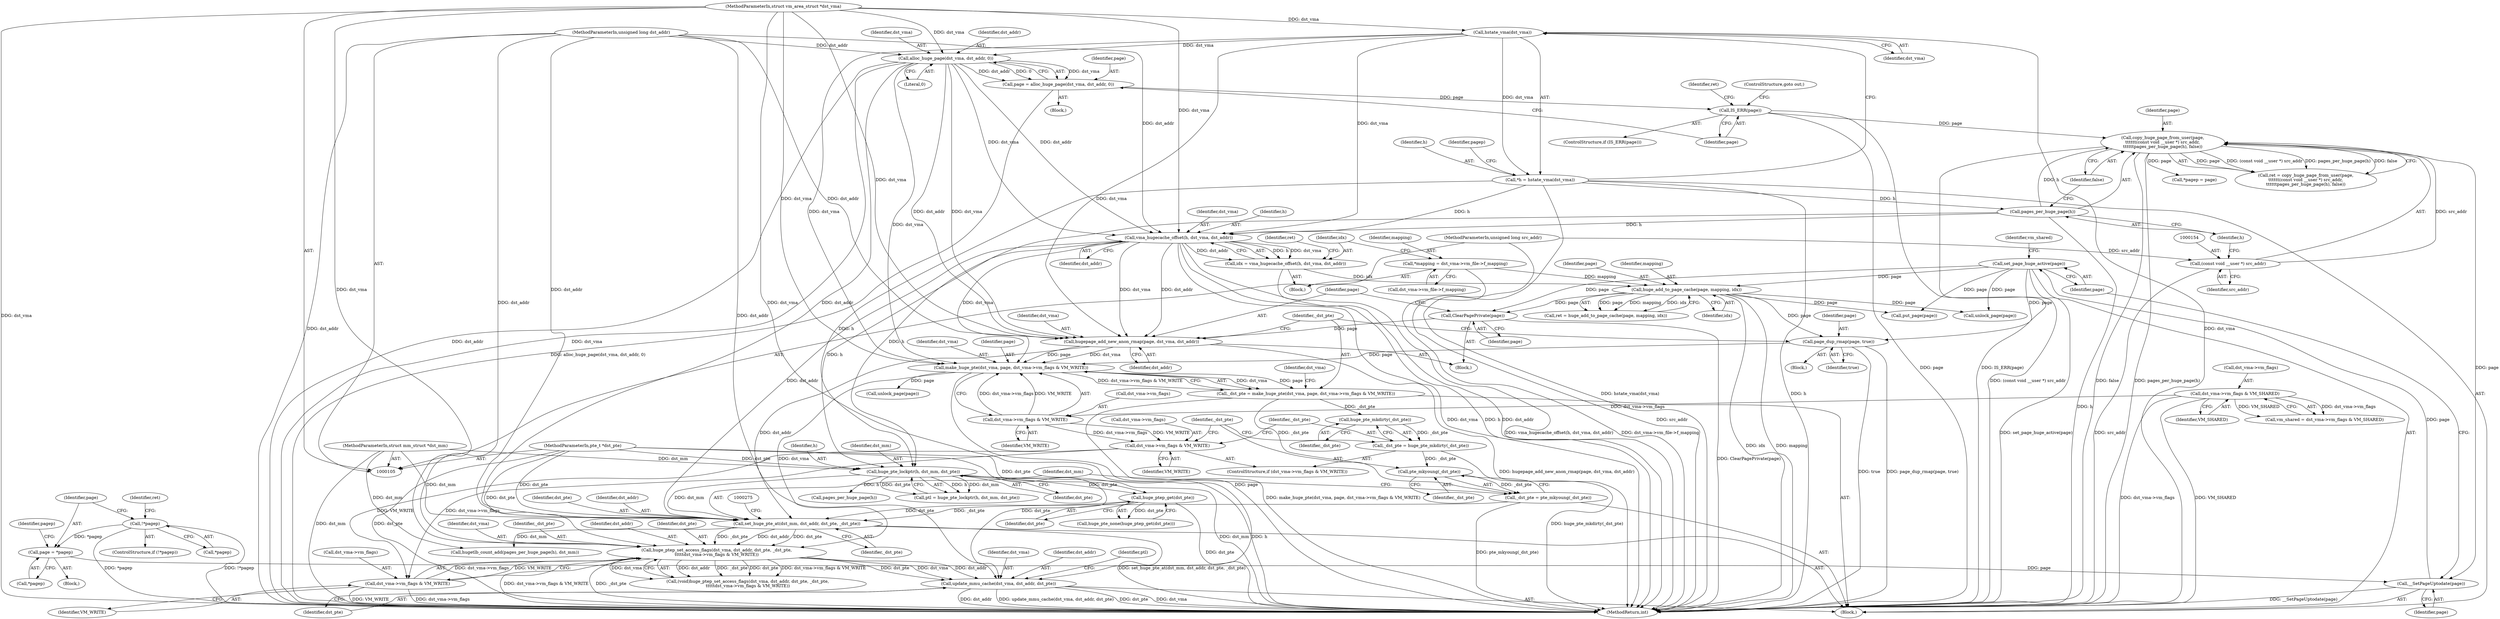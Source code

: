 digraph "0_linux_5af10dfd0afc559bb4b0f7e3e8227a1578333995@API" {
"1000290" [label="(Call,update_mmu_cache(dst_vma, dst_addr, dst_pte))"];
"1000276" [label="(Call,huge_ptep_set_access_flags(dst_vma, dst_addr, dst_pte, _dst_pte,\n\t\t\t\t\tdst_vma->vm_flags & VM_WRITE))"];
"1000247" [label="(Call,make_huge_pte(dst_vma, page, dst_vma->vm_flags & VM_WRITE))"];
"1000141" [label="(Call,alloc_huge_page(dst_vma, dst_addr, 0))"];
"1000124" [label="(Call,hstate_vma(dst_vma))"];
"1000108" [label="(MethodParameterIn,struct vm_area_struct *dst_vma)"];
"1000109" [label="(MethodParameterIn,unsigned long dst_addr)"];
"1000241" [label="(Call,hugepage_add_new_anon_rmap(page, dst_vma, dst_addr))"];
"1000239" [label="(Call,ClearPagePrivate(page))"];
"1000184" [label="(Call,set_page_huge_active(page))"];
"1000182" [label="(Call,__SetPageUptodate(page))"];
"1000151" [label="(Call,copy_huge_page_from_user(page,\n\t\t\t\t\t\t(const void __user *) src_addr,\n\t\t\t\t\t\tpages_per_huge_page(h), false))"];
"1000146" [label="(Call,IS_ERR(page))"];
"1000139" [label="(Call,page = alloc_huge_page(dst_vma, dst_addr, 0))"];
"1000153" [label="(Call,(const void __user *) src_addr)"];
"1000110" [label="(MethodParameterIn,unsigned long src_addr)"];
"1000156" [label="(Call,pages_per_huge_page(h))"];
"1000122" [label="(Call,*h = hstate_vma(dst_vma))"];
"1000174" [label="(Call,page = *pagep)"];
"1000131" [label="(Call,!*pagep)"];
"1000206" [label="(Call,huge_add_to_page_cache(page, mapping, idx))"];
"1000190" [label="(Call,*mapping = dst_vma->vm_file->f_mapping)"];
"1000198" [label="(Call,idx = vma_hugecache_offset(h, dst_vma, dst_addr))"];
"1000200" [label="(Call,vma_hugecache_offset(h, dst_vma, dst_addr))"];
"1000234" [label="(Call,page_dup_rmap(page, true))"];
"1000250" [label="(Call,dst_vma->vm_flags & VM_WRITE)"];
"1000116" [label="(Call,dst_vma->vm_flags & VM_SHARED)"];
"1000269" [label="(Call,set_huge_pte_at(dst_mm, dst_addr, dst_pte, _dst_pte))"];
"1000215" [label="(Call,huge_pte_lockptr(h, dst_mm, dst_pte))"];
"1000106" [label="(MethodParameterIn,struct mm_struct *dst_mm)"];
"1000107" [label="(MethodParameterIn,pte_t *dst_pte)"];
"1000228" [label="(Call,huge_ptep_get(dst_pte))"];
"1000265" [label="(Call,_dst_pte = pte_mkyoung(_dst_pte))"];
"1000267" [label="(Call,pte_mkyoung(_dst_pte))"];
"1000261" [label="(Call,_dst_pte = huge_pte_mkdirty(_dst_pte))"];
"1000263" [label="(Call,huge_pte_mkdirty(_dst_pte))"];
"1000245" [label="(Call,_dst_pte = make_huge_pte(dst_vma, page, dst_vma->vm_flags & VM_WRITE))"];
"1000281" [label="(Call,dst_vma->vm_flags & VM_WRITE)"];
"1000256" [label="(Call,dst_vma->vm_flags & VM_WRITE)"];
"1000125" [label="(Identifier,dst_vma)"];
"1000143" [label="(Identifier,dst_addr)"];
"1000202" [label="(Identifier,dst_vma)"];
"1000267" [label="(Call,pte_mkyoung(_dst_pte))"];
"1000200" [label="(Call,vma_hugecache_offset(h, dst_vma, dst_addr))"];
"1000191" [label="(Identifier,mapping)"];
"1000261" [label="(Call,_dst_pte = huge_pte_mkdirty(_dst_pte))"];
"1000278" [label="(Identifier,dst_addr)"];
"1000281" [label="(Call,dst_vma->vm_flags & VM_WRITE)"];
"1000187" [label="(Identifier,vm_shared)"];
"1000123" [label="(Identifier,h)"];
"1000270" [label="(Identifier,dst_mm)"];
"1000265" [label="(Call,_dst_pte = pte_mkyoung(_dst_pte))"];
"1000155" [label="(Identifier,src_addr)"];
"1000203" [label="(Identifier,dst_addr)"];
"1000176" [label="(Call,*pagep)"];
"1000314" [label="(Call,put_page(page))"];
"1000190" [label="(Call,*mapping = dst_vma->vm_file->f_mapping)"];
"1000140" [label="(Identifier,page)"];
"1000279" [label="(Identifier,dst_pte)"];
"1000243" [label="(Identifier,dst_vma)"];
"1000292" [label="(Identifier,dst_addr)"];
"1000146" [label="(Call,IS_ERR(page))"];
"1000236" [label="(Identifier,true)"];
"1000241" [label="(Call,hugepage_add_new_anon_rmap(page, dst_vma, dst_addr))"];
"1000114" [label="(Call,vm_shared = dst_vma->vm_flags & VM_SHARED)"];
"1000268" [label="(Identifier,_dst_pte)"];
"1000106" [label="(MethodParameterIn,struct mm_struct *dst_mm)"];
"1000145" [label="(ControlStructure,if (IS_ERR(page)))"];
"1000198" [label="(Call,idx = vma_hugecache_offset(h, dst_vma, dst_addr))"];
"1000152" [label="(Identifier,page)"];
"1000272" [label="(Identifier,dst_pte)"];
"1000228" [label="(Call,huge_ptep_get(dst_pte))"];
"1000182" [label="(Call,__SetPageUptodate(page))"];
"1000258" [label="(Identifier,dst_vma)"];
"1000156" [label="(Call,pages_per_huge_page(h))"];
"1000180" [label="(Identifier,pagep)"];
"1000144" [label="(Literal,0)"];
"1000260" [label="(Identifier,VM_WRITE)"];
"1000311" [label="(Call,unlock_page(page))"];
"1000192" [label="(Call,dst_vma->vm_file->f_mapping)"];
"1000218" [label="(Identifier,dst_pte)"];
"1000285" [label="(Identifier,VM_WRITE)"];
"1000215" [label="(Call,huge_pte_lockptr(h, dst_mm, dst_pte))"];
"1000245" [label="(Call,_dst_pte = make_huge_pte(dst_vma, page, dst_vma->vm_flags & VM_WRITE))"];
"1000244" [label="(Identifier,dst_addr)"];
"1000257" [label="(Call,dst_vma->vm_flags)"];
"1000242" [label="(Identifier,page)"];
"1000175" [label="(Identifier,page)"];
"1000295" [label="(Identifier,ptl)"];
"1000107" [label="(MethodParameterIn,pte_t *dst_pte)"];
"1000151" [label="(Call,copy_huge_page_from_user(page,\n\t\t\t\t\t\t(const void __user *) src_addr,\n\t\t\t\t\t\tpages_per_huge_page(h), false))"];
"1000229" [label="(Identifier,dst_pte)"];
"1000262" [label="(Identifier,_dst_pte)"];
"1000248" [label="(Identifier,dst_vma)"];
"1000130" [label="(ControlStructure,if (!*pagep))"];
"1000132" [label="(Call,*pagep)"];
"1000205" [label="(Identifier,ret)"];
"1000217" [label="(Identifier,dst_mm)"];
"1000274" [label="(Call,(void)huge_ptep_set_access_flags(dst_vma, dst_addr, dst_pte, _dst_pte,\n\t\t\t\t\tdst_vma->vm_flags & VM_WRITE))"];
"1000238" [label="(Block,)"];
"1000277" [label="(Identifier,dst_vma)"];
"1000157" [label="(Identifier,h)"];
"1000251" [label="(Call,dst_vma->vm_flags)"];
"1000131" [label="(Call,!*pagep)"];
"1000150" [label="(Identifier,ret)"];
"1000276" [label="(Call,huge_ptep_set_access_flags(dst_vma, dst_addr, dst_pte, _dst_pte,\n\t\t\t\t\tdst_vma->vm_flags & VM_WRITE))"];
"1000227" [label="(Call,huge_pte_none(huge_ptep_get(dst_pte)))"];
"1000134" [label="(Block,)"];
"1000209" [label="(Identifier,idx)"];
"1000201" [label="(Identifier,h)"];
"1000204" [label="(Call,ret = huge_add_to_page_cache(page, mapping, idx))"];
"1000290" [label="(Call,update_mmu_cache(dst_vma, dst_addr, dst_pte))"];
"1000249" [label="(Identifier,page)"];
"1000174" [label="(Call,page = *pagep)"];
"1000206" [label="(Call,huge_add_to_page_cache(page, mapping, idx))"];
"1000250" [label="(Call,dst_vma->vm_flags & VM_WRITE)"];
"1000293" [label="(Identifier,dst_pte)"];
"1000141" [label="(Call,alloc_huge_page(dst_vma, dst_addr, 0))"];
"1000188" [label="(Block,)"];
"1000247" [label="(Call,make_huge_pte(dst_vma, page, dst_vma->vm_flags & VM_WRITE))"];
"1000255" [label="(ControlStructure,if (dst_vma->vm_flags & VM_WRITE))"];
"1000184" [label="(Call,set_page_huge_active(page))"];
"1000110" [label="(MethodParameterIn,unsigned long src_addr)"];
"1000148" [label="(ControlStructure,goto out;)"];
"1000173" [label="(Block,)"];
"1000167" [label="(Call,*pagep = page)"];
"1000246" [label="(Identifier,_dst_pte)"];
"1000271" [label="(Identifier,dst_addr)"];
"1000269" [label="(Call,set_huge_pte_at(dst_mm, dst_addr, dst_pte, _dst_pte))"];
"1000120" [label="(Identifier,VM_SHARED)"];
"1000124" [label="(Call,hstate_vma(dst_vma))"];
"1000158" [label="(Identifier,false)"];
"1000233" [label="(Block,)"];
"1000235" [label="(Identifier,page)"];
"1000199" [label="(Identifier,idx)"];
"1000109" [label="(MethodParameterIn,unsigned long dst_addr)"];
"1000139" [label="(Call,page = alloc_huge_page(dst_vma, dst_addr, 0))"];
"1000286" [label="(Call,hugetlb_count_add(pages_per_huge_page(h), dst_mm))"];
"1000112" [label="(Block,)"];
"1000263" [label="(Call,huge_pte_mkdirty(_dst_pte))"];
"1000216" [label="(Identifier,h)"];
"1000298" [label="(Call,unlock_page(page))"];
"1000207" [label="(Identifier,page)"];
"1000136" [label="(Identifier,ret)"];
"1000108" [label="(MethodParameterIn,struct vm_area_struct *dst_vma)"];
"1000273" [label="(Identifier,_dst_pte)"];
"1000280" [label="(Identifier,_dst_pte)"];
"1000116" [label="(Call,dst_vma->vm_flags & VM_SHARED)"];
"1000317" [label="(MethodReturn,int)"];
"1000266" [label="(Identifier,_dst_pte)"];
"1000291" [label="(Identifier,dst_vma)"];
"1000133" [label="(Identifier,pagep)"];
"1000142" [label="(Identifier,dst_vma)"];
"1000153" [label="(Call,(const void __user *) src_addr)"];
"1000208" [label="(Identifier,mapping)"];
"1000117" [label="(Call,dst_vma->vm_flags)"];
"1000254" [label="(Identifier,VM_WRITE)"];
"1000183" [label="(Identifier,page)"];
"1000234" [label="(Call,page_dup_rmap(page, true))"];
"1000287" [label="(Call,pages_per_huge_page(h))"];
"1000213" [label="(Call,ptl = huge_pte_lockptr(h, dst_mm, dst_pte))"];
"1000282" [label="(Call,dst_vma->vm_flags)"];
"1000185" [label="(Identifier,page)"];
"1000264" [label="(Identifier,_dst_pte)"];
"1000122" [label="(Call,*h = hstate_vma(dst_vma))"];
"1000149" [label="(Call,ret = copy_huge_page_from_user(page,\n\t\t\t\t\t\t(const void __user *) src_addr,\n\t\t\t\t\t\tpages_per_huge_page(h), false))"];
"1000256" [label="(Call,dst_vma->vm_flags & VM_WRITE)"];
"1000147" [label="(Identifier,page)"];
"1000240" [label="(Identifier,page)"];
"1000239" [label="(Call,ClearPagePrivate(page))"];
"1000290" -> "1000112"  [label="AST: "];
"1000290" -> "1000293"  [label="CFG: "];
"1000291" -> "1000290"  [label="AST: "];
"1000292" -> "1000290"  [label="AST: "];
"1000293" -> "1000290"  [label="AST: "];
"1000295" -> "1000290"  [label="CFG: "];
"1000290" -> "1000317"  [label="DDG: dst_vma"];
"1000290" -> "1000317"  [label="DDG: dst_addr"];
"1000290" -> "1000317"  [label="DDG: update_mmu_cache(dst_vma, dst_addr, dst_pte)"];
"1000290" -> "1000317"  [label="DDG: dst_pte"];
"1000276" -> "1000290"  [label="DDG: dst_vma"];
"1000276" -> "1000290"  [label="DDG: dst_addr"];
"1000276" -> "1000290"  [label="DDG: dst_pte"];
"1000108" -> "1000290"  [label="DDG: dst_vma"];
"1000109" -> "1000290"  [label="DDG: dst_addr"];
"1000107" -> "1000290"  [label="DDG: dst_pte"];
"1000276" -> "1000274"  [label="AST: "];
"1000276" -> "1000281"  [label="CFG: "];
"1000277" -> "1000276"  [label="AST: "];
"1000278" -> "1000276"  [label="AST: "];
"1000279" -> "1000276"  [label="AST: "];
"1000280" -> "1000276"  [label="AST: "];
"1000281" -> "1000276"  [label="AST: "];
"1000274" -> "1000276"  [label="CFG: "];
"1000276" -> "1000317"  [label="DDG: _dst_pte"];
"1000276" -> "1000317"  [label="DDG: dst_vma->vm_flags & VM_WRITE"];
"1000276" -> "1000274"  [label="DDG: dst_addr"];
"1000276" -> "1000274"  [label="DDG: _dst_pte"];
"1000276" -> "1000274"  [label="DDG: dst_pte"];
"1000276" -> "1000274"  [label="DDG: dst_vma->vm_flags & VM_WRITE"];
"1000276" -> "1000274"  [label="DDG: dst_vma"];
"1000247" -> "1000276"  [label="DDG: dst_vma"];
"1000108" -> "1000276"  [label="DDG: dst_vma"];
"1000269" -> "1000276"  [label="DDG: dst_addr"];
"1000269" -> "1000276"  [label="DDG: dst_pte"];
"1000269" -> "1000276"  [label="DDG: _dst_pte"];
"1000109" -> "1000276"  [label="DDG: dst_addr"];
"1000107" -> "1000276"  [label="DDG: dst_pte"];
"1000281" -> "1000276"  [label="DDG: dst_vma->vm_flags"];
"1000281" -> "1000276"  [label="DDG: VM_WRITE"];
"1000247" -> "1000245"  [label="AST: "];
"1000247" -> "1000250"  [label="CFG: "];
"1000248" -> "1000247"  [label="AST: "];
"1000249" -> "1000247"  [label="AST: "];
"1000250" -> "1000247"  [label="AST: "];
"1000245" -> "1000247"  [label="CFG: "];
"1000247" -> "1000317"  [label="DDG: page"];
"1000247" -> "1000245"  [label="DDG: dst_vma"];
"1000247" -> "1000245"  [label="DDG: page"];
"1000247" -> "1000245"  [label="DDG: dst_vma->vm_flags & VM_WRITE"];
"1000141" -> "1000247"  [label="DDG: dst_vma"];
"1000124" -> "1000247"  [label="DDG: dst_vma"];
"1000241" -> "1000247"  [label="DDG: dst_vma"];
"1000241" -> "1000247"  [label="DDG: page"];
"1000200" -> "1000247"  [label="DDG: dst_vma"];
"1000108" -> "1000247"  [label="DDG: dst_vma"];
"1000234" -> "1000247"  [label="DDG: page"];
"1000250" -> "1000247"  [label="DDG: dst_vma->vm_flags"];
"1000250" -> "1000247"  [label="DDG: VM_WRITE"];
"1000247" -> "1000298"  [label="DDG: page"];
"1000141" -> "1000139"  [label="AST: "];
"1000141" -> "1000144"  [label="CFG: "];
"1000142" -> "1000141"  [label="AST: "];
"1000143" -> "1000141"  [label="AST: "];
"1000144" -> "1000141"  [label="AST: "];
"1000139" -> "1000141"  [label="CFG: "];
"1000141" -> "1000317"  [label="DDG: dst_vma"];
"1000141" -> "1000317"  [label="DDG: dst_addr"];
"1000141" -> "1000139"  [label="DDG: dst_vma"];
"1000141" -> "1000139"  [label="DDG: dst_addr"];
"1000141" -> "1000139"  [label="DDG: 0"];
"1000124" -> "1000141"  [label="DDG: dst_vma"];
"1000108" -> "1000141"  [label="DDG: dst_vma"];
"1000109" -> "1000141"  [label="DDG: dst_addr"];
"1000141" -> "1000200"  [label="DDG: dst_vma"];
"1000141" -> "1000200"  [label="DDG: dst_addr"];
"1000141" -> "1000241"  [label="DDG: dst_vma"];
"1000141" -> "1000241"  [label="DDG: dst_addr"];
"1000141" -> "1000269"  [label="DDG: dst_addr"];
"1000124" -> "1000122"  [label="AST: "];
"1000124" -> "1000125"  [label="CFG: "];
"1000125" -> "1000124"  [label="AST: "];
"1000122" -> "1000124"  [label="CFG: "];
"1000124" -> "1000317"  [label="DDG: dst_vma"];
"1000124" -> "1000122"  [label="DDG: dst_vma"];
"1000108" -> "1000124"  [label="DDG: dst_vma"];
"1000124" -> "1000200"  [label="DDG: dst_vma"];
"1000124" -> "1000241"  [label="DDG: dst_vma"];
"1000108" -> "1000105"  [label="AST: "];
"1000108" -> "1000317"  [label="DDG: dst_vma"];
"1000108" -> "1000200"  [label="DDG: dst_vma"];
"1000108" -> "1000241"  [label="DDG: dst_vma"];
"1000109" -> "1000105"  [label="AST: "];
"1000109" -> "1000317"  [label="DDG: dst_addr"];
"1000109" -> "1000200"  [label="DDG: dst_addr"];
"1000109" -> "1000241"  [label="DDG: dst_addr"];
"1000109" -> "1000269"  [label="DDG: dst_addr"];
"1000241" -> "1000238"  [label="AST: "];
"1000241" -> "1000244"  [label="CFG: "];
"1000242" -> "1000241"  [label="AST: "];
"1000243" -> "1000241"  [label="AST: "];
"1000244" -> "1000241"  [label="AST: "];
"1000246" -> "1000241"  [label="CFG: "];
"1000241" -> "1000317"  [label="DDG: hugepage_add_new_anon_rmap(page, dst_vma, dst_addr)"];
"1000239" -> "1000241"  [label="DDG: page"];
"1000200" -> "1000241"  [label="DDG: dst_vma"];
"1000200" -> "1000241"  [label="DDG: dst_addr"];
"1000241" -> "1000269"  [label="DDG: dst_addr"];
"1000239" -> "1000238"  [label="AST: "];
"1000239" -> "1000240"  [label="CFG: "];
"1000240" -> "1000239"  [label="AST: "];
"1000242" -> "1000239"  [label="CFG: "];
"1000239" -> "1000317"  [label="DDG: ClearPagePrivate(page)"];
"1000184" -> "1000239"  [label="DDG: page"];
"1000206" -> "1000239"  [label="DDG: page"];
"1000184" -> "1000112"  [label="AST: "];
"1000184" -> "1000185"  [label="CFG: "];
"1000185" -> "1000184"  [label="AST: "];
"1000187" -> "1000184"  [label="CFG: "];
"1000184" -> "1000317"  [label="DDG: set_page_huge_active(page)"];
"1000182" -> "1000184"  [label="DDG: page"];
"1000184" -> "1000206"  [label="DDG: page"];
"1000184" -> "1000234"  [label="DDG: page"];
"1000184" -> "1000311"  [label="DDG: page"];
"1000184" -> "1000314"  [label="DDG: page"];
"1000182" -> "1000112"  [label="AST: "];
"1000182" -> "1000183"  [label="CFG: "];
"1000183" -> "1000182"  [label="AST: "];
"1000185" -> "1000182"  [label="CFG: "];
"1000182" -> "1000317"  [label="DDG: __SetPageUptodate(page)"];
"1000151" -> "1000182"  [label="DDG: page"];
"1000174" -> "1000182"  [label="DDG: page"];
"1000151" -> "1000149"  [label="AST: "];
"1000151" -> "1000158"  [label="CFG: "];
"1000152" -> "1000151"  [label="AST: "];
"1000153" -> "1000151"  [label="AST: "];
"1000156" -> "1000151"  [label="AST: "];
"1000158" -> "1000151"  [label="AST: "];
"1000149" -> "1000151"  [label="CFG: "];
"1000151" -> "1000317"  [label="DDG: (const void __user *) src_addr"];
"1000151" -> "1000317"  [label="DDG: false"];
"1000151" -> "1000317"  [label="DDG: pages_per_huge_page(h)"];
"1000151" -> "1000149"  [label="DDG: page"];
"1000151" -> "1000149"  [label="DDG: (const void __user *) src_addr"];
"1000151" -> "1000149"  [label="DDG: pages_per_huge_page(h)"];
"1000151" -> "1000149"  [label="DDG: false"];
"1000146" -> "1000151"  [label="DDG: page"];
"1000153" -> "1000151"  [label="DDG: src_addr"];
"1000156" -> "1000151"  [label="DDG: h"];
"1000151" -> "1000167"  [label="DDG: page"];
"1000146" -> "1000145"  [label="AST: "];
"1000146" -> "1000147"  [label="CFG: "];
"1000147" -> "1000146"  [label="AST: "];
"1000148" -> "1000146"  [label="CFG: "];
"1000150" -> "1000146"  [label="CFG: "];
"1000146" -> "1000317"  [label="DDG: IS_ERR(page)"];
"1000146" -> "1000317"  [label="DDG: page"];
"1000139" -> "1000146"  [label="DDG: page"];
"1000139" -> "1000134"  [label="AST: "];
"1000140" -> "1000139"  [label="AST: "];
"1000147" -> "1000139"  [label="CFG: "];
"1000139" -> "1000317"  [label="DDG: alloc_huge_page(dst_vma, dst_addr, 0)"];
"1000153" -> "1000155"  [label="CFG: "];
"1000154" -> "1000153"  [label="AST: "];
"1000155" -> "1000153"  [label="AST: "];
"1000157" -> "1000153"  [label="CFG: "];
"1000153" -> "1000317"  [label="DDG: src_addr"];
"1000110" -> "1000153"  [label="DDG: src_addr"];
"1000110" -> "1000105"  [label="AST: "];
"1000110" -> "1000317"  [label="DDG: src_addr"];
"1000156" -> "1000157"  [label="CFG: "];
"1000157" -> "1000156"  [label="AST: "];
"1000158" -> "1000156"  [label="CFG: "];
"1000156" -> "1000317"  [label="DDG: h"];
"1000122" -> "1000156"  [label="DDG: h"];
"1000156" -> "1000200"  [label="DDG: h"];
"1000156" -> "1000215"  [label="DDG: h"];
"1000122" -> "1000112"  [label="AST: "];
"1000123" -> "1000122"  [label="AST: "];
"1000133" -> "1000122"  [label="CFG: "];
"1000122" -> "1000317"  [label="DDG: h"];
"1000122" -> "1000317"  [label="DDG: hstate_vma(dst_vma)"];
"1000122" -> "1000200"  [label="DDG: h"];
"1000122" -> "1000215"  [label="DDG: h"];
"1000174" -> "1000173"  [label="AST: "];
"1000174" -> "1000176"  [label="CFG: "];
"1000175" -> "1000174"  [label="AST: "];
"1000176" -> "1000174"  [label="AST: "];
"1000180" -> "1000174"  [label="CFG: "];
"1000131" -> "1000174"  [label="DDG: *pagep"];
"1000131" -> "1000130"  [label="AST: "];
"1000131" -> "1000132"  [label="CFG: "];
"1000132" -> "1000131"  [label="AST: "];
"1000136" -> "1000131"  [label="CFG: "];
"1000175" -> "1000131"  [label="CFG: "];
"1000131" -> "1000317"  [label="DDG: *pagep"];
"1000131" -> "1000317"  [label="DDG: !*pagep"];
"1000206" -> "1000204"  [label="AST: "];
"1000206" -> "1000209"  [label="CFG: "];
"1000207" -> "1000206"  [label="AST: "];
"1000208" -> "1000206"  [label="AST: "];
"1000209" -> "1000206"  [label="AST: "];
"1000204" -> "1000206"  [label="CFG: "];
"1000206" -> "1000317"  [label="DDG: idx"];
"1000206" -> "1000317"  [label="DDG: mapping"];
"1000206" -> "1000204"  [label="DDG: page"];
"1000206" -> "1000204"  [label="DDG: mapping"];
"1000206" -> "1000204"  [label="DDG: idx"];
"1000190" -> "1000206"  [label="DDG: mapping"];
"1000198" -> "1000206"  [label="DDG: idx"];
"1000206" -> "1000234"  [label="DDG: page"];
"1000206" -> "1000311"  [label="DDG: page"];
"1000206" -> "1000314"  [label="DDG: page"];
"1000190" -> "1000188"  [label="AST: "];
"1000190" -> "1000192"  [label="CFG: "];
"1000191" -> "1000190"  [label="AST: "];
"1000192" -> "1000190"  [label="AST: "];
"1000199" -> "1000190"  [label="CFG: "];
"1000190" -> "1000317"  [label="DDG: dst_vma->vm_file->f_mapping"];
"1000198" -> "1000188"  [label="AST: "];
"1000198" -> "1000200"  [label="CFG: "];
"1000199" -> "1000198"  [label="AST: "];
"1000200" -> "1000198"  [label="AST: "];
"1000205" -> "1000198"  [label="CFG: "];
"1000198" -> "1000317"  [label="DDG: vma_hugecache_offset(h, dst_vma, dst_addr)"];
"1000200" -> "1000198"  [label="DDG: h"];
"1000200" -> "1000198"  [label="DDG: dst_vma"];
"1000200" -> "1000198"  [label="DDG: dst_addr"];
"1000200" -> "1000203"  [label="CFG: "];
"1000201" -> "1000200"  [label="AST: "];
"1000202" -> "1000200"  [label="AST: "];
"1000203" -> "1000200"  [label="AST: "];
"1000200" -> "1000317"  [label="DDG: h"];
"1000200" -> "1000317"  [label="DDG: dst_addr"];
"1000200" -> "1000317"  [label="DDG: dst_vma"];
"1000200" -> "1000215"  [label="DDG: h"];
"1000200" -> "1000269"  [label="DDG: dst_addr"];
"1000234" -> "1000233"  [label="AST: "];
"1000234" -> "1000236"  [label="CFG: "];
"1000235" -> "1000234"  [label="AST: "];
"1000236" -> "1000234"  [label="AST: "];
"1000246" -> "1000234"  [label="CFG: "];
"1000234" -> "1000317"  [label="DDG: true"];
"1000234" -> "1000317"  [label="DDG: page_dup_rmap(page, true)"];
"1000250" -> "1000254"  [label="CFG: "];
"1000251" -> "1000250"  [label="AST: "];
"1000254" -> "1000250"  [label="AST: "];
"1000116" -> "1000250"  [label="DDG: dst_vma->vm_flags"];
"1000250" -> "1000256"  [label="DDG: dst_vma->vm_flags"];
"1000250" -> "1000256"  [label="DDG: VM_WRITE"];
"1000116" -> "1000114"  [label="AST: "];
"1000116" -> "1000120"  [label="CFG: "];
"1000117" -> "1000116"  [label="AST: "];
"1000120" -> "1000116"  [label="AST: "];
"1000114" -> "1000116"  [label="CFG: "];
"1000116" -> "1000317"  [label="DDG: dst_vma->vm_flags"];
"1000116" -> "1000317"  [label="DDG: VM_SHARED"];
"1000116" -> "1000114"  [label="DDG: dst_vma->vm_flags"];
"1000116" -> "1000114"  [label="DDG: VM_SHARED"];
"1000269" -> "1000112"  [label="AST: "];
"1000269" -> "1000273"  [label="CFG: "];
"1000270" -> "1000269"  [label="AST: "];
"1000271" -> "1000269"  [label="AST: "];
"1000272" -> "1000269"  [label="AST: "];
"1000273" -> "1000269"  [label="AST: "];
"1000275" -> "1000269"  [label="CFG: "];
"1000269" -> "1000317"  [label="DDG: set_huge_pte_at(dst_mm, dst_addr, dst_pte, _dst_pte)"];
"1000215" -> "1000269"  [label="DDG: dst_mm"];
"1000106" -> "1000269"  [label="DDG: dst_mm"];
"1000228" -> "1000269"  [label="DDG: dst_pte"];
"1000107" -> "1000269"  [label="DDG: dst_pte"];
"1000265" -> "1000269"  [label="DDG: _dst_pte"];
"1000269" -> "1000286"  [label="DDG: dst_mm"];
"1000215" -> "1000213"  [label="AST: "];
"1000215" -> "1000218"  [label="CFG: "];
"1000216" -> "1000215"  [label="AST: "];
"1000217" -> "1000215"  [label="AST: "];
"1000218" -> "1000215"  [label="AST: "];
"1000213" -> "1000215"  [label="CFG: "];
"1000215" -> "1000317"  [label="DDG: h"];
"1000215" -> "1000317"  [label="DDG: dst_mm"];
"1000215" -> "1000213"  [label="DDG: h"];
"1000215" -> "1000213"  [label="DDG: dst_mm"];
"1000215" -> "1000213"  [label="DDG: dst_pte"];
"1000106" -> "1000215"  [label="DDG: dst_mm"];
"1000107" -> "1000215"  [label="DDG: dst_pte"];
"1000215" -> "1000228"  [label="DDG: dst_pte"];
"1000215" -> "1000287"  [label="DDG: h"];
"1000106" -> "1000105"  [label="AST: "];
"1000106" -> "1000317"  [label="DDG: dst_mm"];
"1000106" -> "1000286"  [label="DDG: dst_mm"];
"1000107" -> "1000105"  [label="AST: "];
"1000107" -> "1000317"  [label="DDG: dst_pte"];
"1000107" -> "1000228"  [label="DDG: dst_pte"];
"1000228" -> "1000227"  [label="AST: "];
"1000228" -> "1000229"  [label="CFG: "];
"1000229" -> "1000228"  [label="AST: "];
"1000227" -> "1000228"  [label="CFG: "];
"1000228" -> "1000317"  [label="DDG: dst_pte"];
"1000228" -> "1000227"  [label="DDG: dst_pte"];
"1000265" -> "1000112"  [label="AST: "];
"1000265" -> "1000267"  [label="CFG: "];
"1000266" -> "1000265"  [label="AST: "];
"1000267" -> "1000265"  [label="AST: "];
"1000270" -> "1000265"  [label="CFG: "];
"1000265" -> "1000317"  [label="DDG: pte_mkyoung(_dst_pte)"];
"1000267" -> "1000265"  [label="DDG: _dst_pte"];
"1000267" -> "1000268"  [label="CFG: "];
"1000268" -> "1000267"  [label="AST: "];
"1000261" -> "1000267"  [label="DDG: _dst_pte"];
"1000245" -> "1000267"  [label="DDG: _dst_pte"];
"1000261" -> "1000255"  [label="AST: "];
"1000261" -> "1000263"  [label="CFG: "];
"1000262" -> "1000261"  [label="AST: "];
"1000263" -> "1000261"  [label="AST: "];
"1000266" -> "1000261"  [label="CFG: "];
"1000261" -> "1000317"  [label="DDG: huge_pte_mkdirty(_dst_pte)"];
"1000263" -> "1000261"  [label="DDG: _dst_pte"];
"1000263" -> "1000264"  [label="CFG: "];
"1000264" -> "1000263"  [label="AST: "];
"1000245" -> "1000263"  [label="DDG: _dst_pte"];
"1000245" -> "1000112"  [label="AST: "];
"1000246" -> "1000245"  [label="AST: "];
"1000258" -> "1000245"  [label="CFG: "];
"1000245" -> "1000317"  [label="DDG: make_huge_pte(dst_vma, page, dst_vma->vm_flags & VM_WRITE)"];
"1000281" -> "1000285"  [label="CFG: "];
"1000282" -> "1000281"  [label="AST: "];
"1000285" -> "1000281"  [label="AST: "];
"1000281" -> "1000317"  [label="DDG: VM_WRITE"];
"1000281" -> "1000317"  [label="DDG: dst_vma->vm_flags"];
"1000256" -> "1000281"  [label="DDG: dst_vma->vm_flags"];
"1000256" -> "1000281"  [label="DDG: VM_WRITE"];
"1000256" -> "1000255"  [label="AST: "];
"1000256" -> "1000260"  [label="CFG: "];
"1000257" -> "1000256"  [label="AST: "];
"1000260" -> "1000256"  [label="AST: "];
"1000262" -> "1000256"  [label="CFG: "];
"1000266" -> "1000256"  [label="CFG: "];
}
